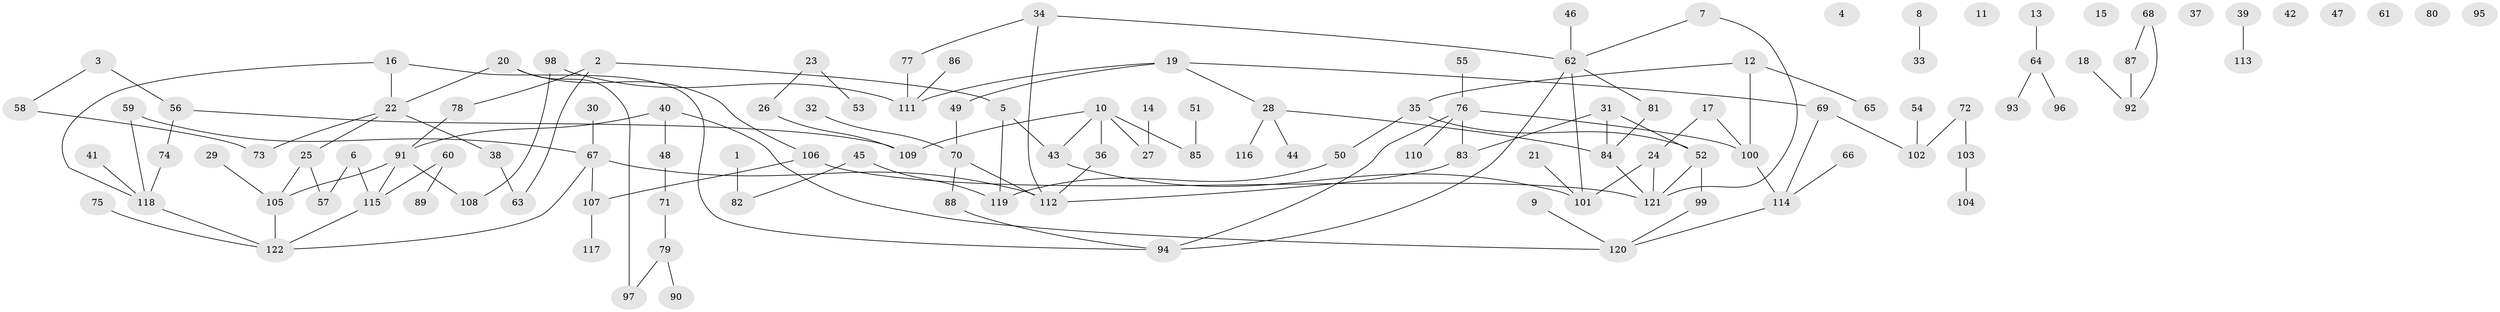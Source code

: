 // coarse degree distribution, {1: 0.2345679012345679, 3: 0.1728395061728395, 2: 0.2222222222222222, 0: 0.13580246913580246, 4: 0.09876543209876543, 5: 0.08641975308641975, 6: 0.037037037037037035, 8: 0.012345679012345678}
// Generated by graph-tools (version 1.1) at 2025/23/03/03/25 07:23:25]
// undirected, 122 vertices, 137 edges
graph export_dot {
graph [start="1"]
  node [color=gray90,style=filled];
  1;
  2;
  3;
  4;
  5;
  6;
  7;
  8;
  9;
  10;
  11;
  12;
  13;
  14;
  15;
  16;
  17;
  18;
  19;
  20;
  21;
  22;
  23;
  24;
  25;
  26;
  27;
  28;
  29;
  30;
  31;
  32;
  33;
  34;
  35;
  36;
  37;
  38;
  39;
  40;
  41;
  42;
  43;
  44;
  45;
  46;
  47;
  48;
  49;
  50;
  51;
  52;
  53;
  54;
  55;
  56;
  57;
  58;
  59;
  60;
  61;
  62;
  63;
  64;
  65;
  66;
  67;
  68;
  69;
  70;
  71;
  72;
  73;
  74;
  75;
  76;
  77;
  78;
  79;
  80;
  81;
  82;
  83;
  84;
  85;
  86;
  87;
  88;
  89;
  90;
  91;
  92;
  93;
  94;
  95;
  96;
  97;
  98;
  99;
  100;
  101;
  102;
  103;
  104;
  105;
  106;
  107;
  108;
  109;
  110;
  111;
  112;
  113;
  114;
  115;
  116;
  117;
  118;
  119;
  120;
  121;
  122;
  1 -- 82;
  2 -- 5;
  2 -- 63;
  2 -- 78;
  3 -- 56;
  3 -- 58;
  5 -- 43;
  5 -- 119;
  6 -- 57;
  6 -- 115;
  7 -- 62;
  7 -- 121;
  8 -- 33;
  9 -- 120;
  10 -- 27;
  10 -- 36;
  10 -- 43;
  10 -- 85;
  10 -- 109;
  12 -- 35;
  12 -- 65;
  12 -- 100;
  13 -- 64;
  14 -- 27;
  16 -- 22;
  16 -- 94;
  16 -- 118;
  17 -- 24;
  17 -- 100;
  18 -- 92;
  19 -- 28;
  19 -- 49;
  19 -- 69;
  19 -- 111;
  20 -- 22;
  20 -- 97;
  20 -- 106;
  21 -- 101;
  22 -- 25;
  22 -- 38;
  22 -- 73;
  23 -- 26;
  23 -- 53;
  24 -- 101;
  24 -- 121;
  25 -- 57;
  25 -- 105;
  26 -- 109;
  28 -- 44;
  28 -- 84;
  28 -- 116;
  29 -- 105;
  30 -- 67;
  31 -- 52;
  31 -- 83;
  31 -- 84;
  32 -- 70;
  34 -- 62;
  34 -- 77;
  34 -- 112;
  35 -- 50;
  35 -- 52;
  36 -- 112;
  38 -- 63;
  39 -- 113;
  40 -- 48;
  40 -- 91;
  40 -- 120;
  41 -- 118;
  43 -- 101;
  45 -- 82;
  45 -- 119;
  46 -- 62;
  48 -- 71;
  49 -- 70;
  50 -- 119;
  51 -- 85;
  52 -- 99;
  52 -- 121;
  54 -- 102;
  55 -- 76;
  56 -- 74;
  56 -- 109;
  58 -- 73;
  59 -- 67;
  59 -- 118;
  60 -- 89;
  60 -- 115;
  62 -- 81;
  62 -- 94;
  62 -- 101;
  64 -- 93;
  64 -- 96;
  66 -- 114;
  67 -- 107;
  67 -- 112;
  67 -- 122;
  68 -- 87;
  68 -- 92;
  69 -- 102;
  69 -- 114;
  70 -- 88;
  70 -- 112;
  71 -- 79;
  72 -- 102;
  72 -- 103;
  74 -- 118;
  75 -- 122;
  76 -- 83;
  76 -- 94;
  76 -- 100;
  76 -- 110;
  77 -- 111;
  78 -- 91;
  79 -- 90;
  79 -- 97;
  81 -- 84;
  83 -- 112;
  84 -- 121;
  86 -- 111;
  87 -- 92;
  88 -- 94;
  91 -- 105;
  91 -- 108;
  91 -- 115;
  98 -- 108;
  98 -- 111;
  99 -- 120;
  100 -- 114;
  103 -- 104;
  105 -- 122;
  106 -- 107;
  106 -- 121;
  107 -- 117;
  114 -- 120;
  115 -- 122;
  118 -- 122;
}
